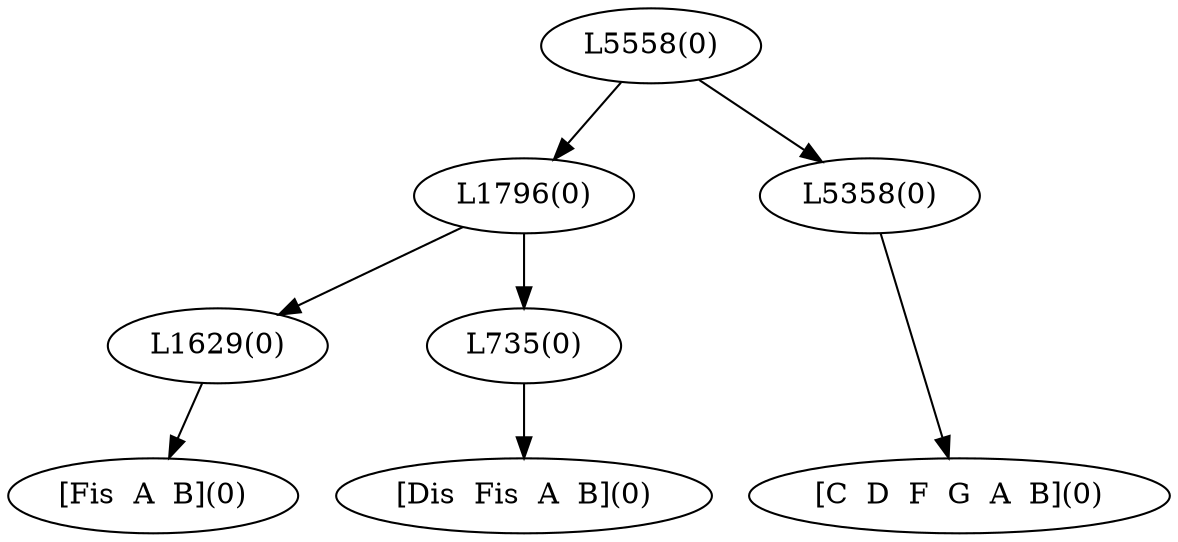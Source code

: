 digraph sample{
"L1629(0)"->"[Fis  A  B](0)"
"L735(0)"->"[Dis  Fis  A  B](0)"
"L1796(0)"->"L1629(0)"
"L1796(0)"->"L735(0)"
"L5358(0)"->"[C  D  F  G  A  B](0)"
"L5558(0)"->"L1796(0)"
"L5558(0)"->"L5358(0)"
{rank = min; "L5558(0)"}
{rank = same; "L1796(0)"; "L5358(0)";}
{rank = same; "L1629(0)"; "L735(0)";}
{rank = max; "[C  D  F  G  A  B](0)"; "[Dis  Fis  A  B](0)"; "[Fis  A  B](0)";}
}
